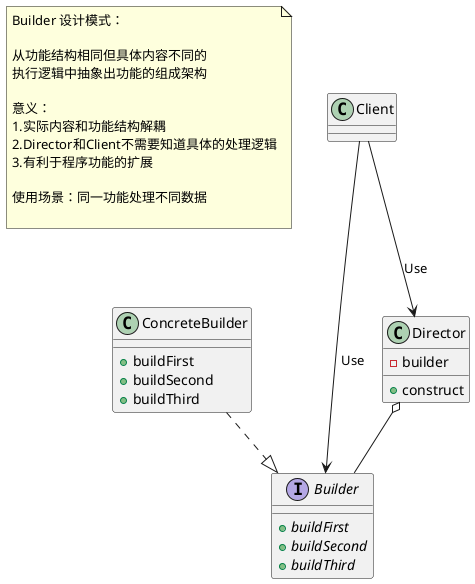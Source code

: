 @startuml

note as N1
 Builder 设计模式：

 从功能结构相同但具体内容不同的
 执行逻辑中抽象出功能的组成架构

 意义：
 1.实际内容和功能结构解耦
 2.Director和Client不需要知道具体的处理逻辑
 3.有利于程序功能的扩展

 使用场景：同一功能处理不同数据

end note

interface Builder{
 + {abstract} {method} buildFirst
 + {abstract} {method} buildSecond
 + {abstract} {method} buildThird
}

class ConcreteBuilder{
 +  {method} buildFirst
 +  {method} buildSecond
 +  {method} buildThird
}

class Director{
 - builder
 + {method} construct
}

class Client{
}

ConcreteBuilder ..|> Builder
Director o-- Builder
Client  --> Director : "Use"
Client  --> Builder : "Use"

@enduml